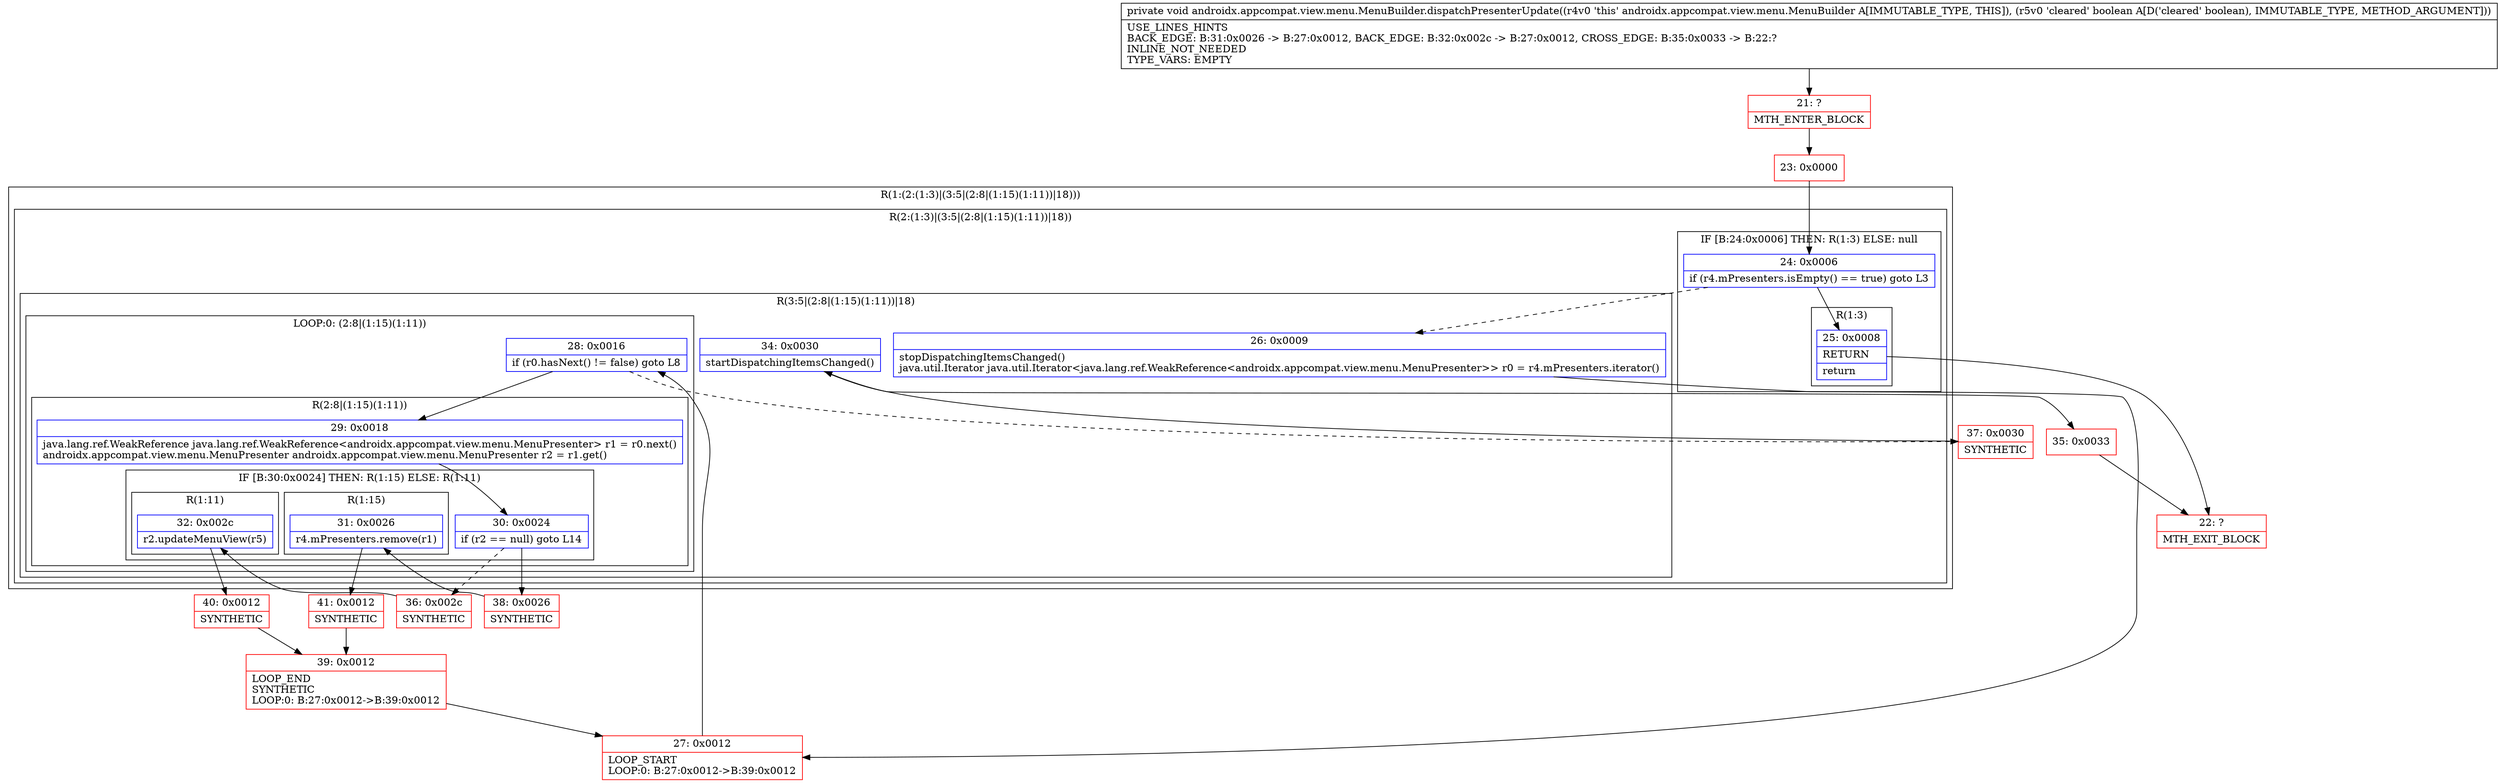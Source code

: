digraph "CFG forandroidx.appcompat.view.menu.MenuBuilder.dispatchPresenterUpdate(Z)V" {
subgraph cluster_Region_695777424 {
label = "R(1:(2:(1:3)|(3:5|(2:8|(1:15)(1:11))|18)))";
node [shape=record,color=blue];
subgraph cluster_Region_1273288900 {
label = "R(2:(1:3)|(3:5|(2:8|(1:15)(1:11))|18))";
node [shape=record,color=blue];
subgraph cluster_IfRegion_771241532 {
label = "IF [B:24:0x0006] THEN: R(1:3) ELSE: null";
node [shape=record,color=blue];
Node_24 [shape=record,label="{24\:\ 0x0006|if (r4.mPresenters.isEmpty() == true) goto L3\l}"];
subgraph cluster_Region_1585846139 {
label = "R(1:3)";
node [shape=record,color=blue];
Node_25 [shape=record,label="{25\:\ 0x0008|RETURN\l|return\l}"];
}
}
subgraph cluster_Region_899311050 {
label = "R(3:5|(2:8|(1:15)(1:11))|18)";
node [shape=record,color=blue];
Node_26 [shape=record,label="{26\:\ 0x0009|stopDispatchingItemsChanged()\ljava.util.Iterator java.util.Iterator\<java.lang.ref.WeakReference\<androidx.appcompat.view.menu.MenuPresenter\>\> r0 = r4.mPresenters.iterator()\l}"];
subgraph cluster_LoopRegion_551874723 {
label = "LOOP:0: (2:8|(1:15)(1:11))";
node [shape=record,color=blue];
Node_28 [shape=record,label="{28\:\ 0x0016|if (r0.hasNext() != false) goto L8\l}"];
subgraph cluster_Region_1486056538 {
label = "R(2:8|(1:15)(1:11))";
node [shape=record,color=blue];
Node_29 [shape=record,label="{29\:\ 0x0018|java.lang.ref.WeakReference java.lang.ref.WeakReference\<androidx.appcompat.view.menu.MenuPresenter\> r1 = r0.next()\landroidx.appcompat.view.menu.MenuPresenter androidx.appcompat.view.menu.MenuPresenter r2 = r1.get()\l}"];
subgraph cluster_IfRegion_808856872 {
label = "IF [B:30:0x0024] THEN: R(1:15) ELSE: R(1:11)";
node [shape=record,color=blue];
Node_30 [shape=record,label="{30\:\ 0x0024|if (r2 == null) goto L14\l}"];
subgraph cluster_Region_1457829387 {
label = "R(1:15)";
node [shape=record,color=blue];
Node_31 [shape=record,label="{31\:\ 0x0026|r4.mPresenters.remove(r1)\l}"];
}
subgraph cluster_Region_936424037 {
label = "R(1:11)";
node [shape=record,color=blue];
Node_32 [shape=record,label="{32\:\ 0x002c|r2.updateMenuView(r5)\l}"];
}
}
}
}
Node_34 [shape=record,label="{34\:\ 0x0030|startDispatchingItemsChanged()\l}"];
}
}
}
Node_21 [shape=record,color=red,label="{21\:\ ?|MTH_ENTER_BLOCK\l}"];
Node_23 [shape=record,color=red,label="{23\:\ 0x0000}"];
Node_22 [shape=record,color=red,label="{22\:\ ?|MTH_EXIT_BLOCK\l}"];
Node_27 [shape=record,color=red,label="{27\:\ 0x0012|LOOP_START\lLOOP:0: B:27:0x0012\-\>B:39:0x0012\l}"];
Node_36 [shape=record,color=red,label="{36\:\ 0x002c|SYNTHETIC\l}"];
Node_40 [shape=record,color=red,label="{40\:\ 0x0012|SYNTHETIC\l}"];
Node_39 [shape=record,color=red,label="{39\:\ 0x0012|LOOP_END\lSYNTHETIC\lLOOP:0: B:27:0x0012\-\>B:39:0x0012\l}"];
Node_38 [shape=record,color=red,label="{38\:\ 0x0026|SYNTHETIC\l}"];
Node_41 [shape=record,color=red,label="{41\:\ 0x0012|SYNTHETIC\l}"];
Node_37 [shape=record,color=red,label="{37\:\ 0x0030|SYNTHETIC\l}"];
Node_35 [shape=record,color=red,label="{35\:\ 0x0033}"];
MethodNode[shape=record,label="{private void androidx.appcompat.view.menu.MenuBuilder.dispatchPresenterUpdate((r4v0 'this' androidx.appcompat.view.menu.MenuBuilder A[IMMUTABLE_TYPE, THIS]), (r5v0 'cleared' boolean A[D('cleared' boolean), IMMUTABLE_TYPE, METHOD_ARGUMENT]))  | USE_LINES_HINTS\lBACK_EDGE: B:31:0x0026 \-\> B:27:0x0012, BACK_EDGE: B:32:0x002c \-\> B:27:0x0012, CROSS_EDGE: B:35:0x0033 \-\> B:22:?\lINLINE_NOT_NEEDED\lTYPE_VARS: EMPTY\l}"];
MethodNode -> Node_21;Node_24 -> Node_25;
Node_24 -> Node_26[style=dashed];
Node_25 -> Node_22;
Node_26 -> Node_27;
Node_28 -> Node_29;
Node_28 -> Node_37[style=dashed];
Node_29 -> Node_30;
Node_30 -> Node_36[style=dashed];
Node_30 -> Node_38;
Node_31 -> Node_41;
Node_32 -> Node_40;
Node_34 -> Node_35;
Node_21 -> Node_23;
Node_23 -> Node_24;
Node_27 -> Node_28;
Node_36 -> Node_32;
Node_40 -> Node_39;
Node_39 -> Node_27;
Node_38 -> Node_31;
Node_41 -> Node_39;
Node_37 -> Node_34;
Node_35 -> Node_22;
}

